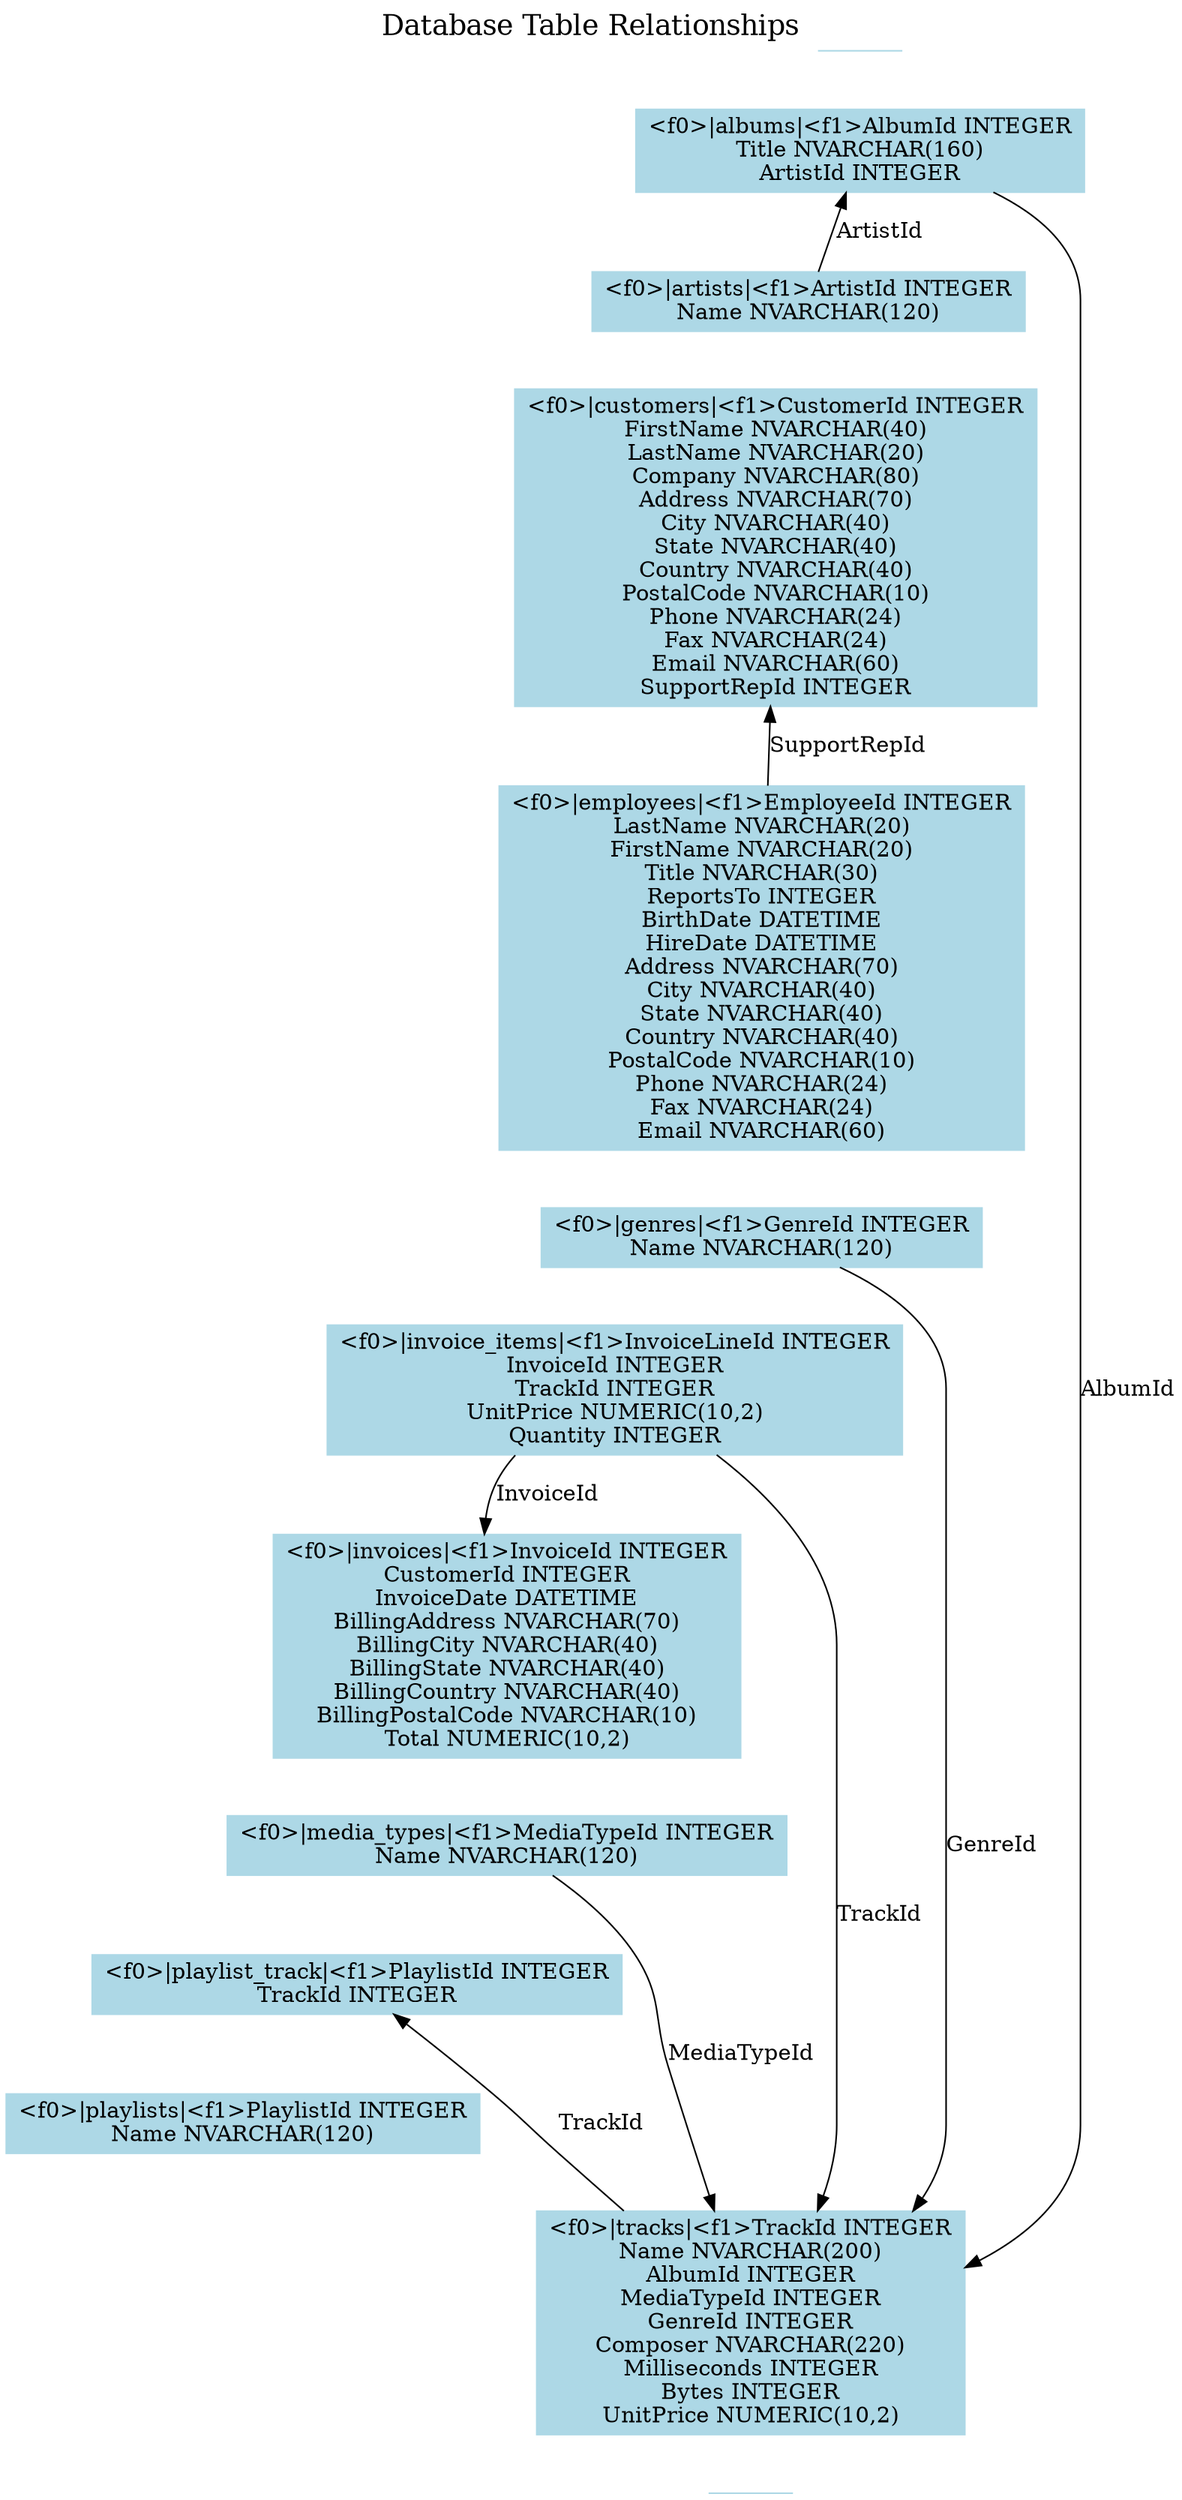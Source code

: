 digraph DatabaseRelationships {
graph [label="Database Table Relationships", labelloc=t, fontsize=18, height=600, width=400];

node [shape=box, style=filled, color=lightblue];

# Define Tables
albums [label="<f0>|albums|<f1>AlbumId INTEGER\nTitle NVARCHAR(160)\nArtistId INTEGER"];
artists [label="<f0>|artists|<f1>ArtistId INTEGER\nName NVARCHAR(120)"];
customers [label="<f0>|customers|<f1>CustomerId INTEGER\nFirstName NVARCHAR(40)\nLastName NVARCHAR(20)\nCompany NVARCHAR(80)\nAddress NVARCHAR(70)\nCity NVARCHAR(40)\nState NVARCHAR(40)\nCountry NVARCHAR(40)\nPostalCode NVARCHAR(10)\nPhone NVARCHAR(24)\nFax NVARCHAR(24)\nEmail NVARCHAR(60)\nSupportRepId INTEGER"];
employees [label="<f0>|employees|<f1>EmployeeId INTEGER\nLastName NVARCHAR(20)\nFirstName NVARCHAR(20)\nTitle NVARCHAR(30)\nReportsTo INTEGER\nBirthDate DATETIME\nHireDate DATETIME\nAddress NVARCHAR(70)\nCity NVARCHAR(40)\nState NVARCHAR(40)\nCountry NVARCHAR(40)\nPostalCode NVARCHAR(10)\nPhone NVARCHAR(24)\nFax NVARCHAR(24)\nEmail NVARCHAR(60)"];
genres [label="<f0>|genres|<f1>GenreId INTEGER\nName NVARCHAR(120)"];
invoice_items [label="<f0>|invoice_items|<f1>InvoiceLineId INTEGER\nInvoiceId INTEGER\nTrackId INTEGER\nUnitPrice NUMERIC(10,2)\nQuantity INTEGER"];
invoices [label="<f0>|invoices|<f1>InvoiceId INTEGER\nCustomerId INTEGER\nInvoiceDate DATETIME\nBillingAddress NVARCHAR(70)\nBillingCity NVARCHAR(40)\nBillingState NVARCHAR(40)\nBillingCountry NVARCHAR(40)\nBillingPostalCode NVARCHAR(10)\nTotal NUMERIC(10,2)"];
media_types [label="<f0>|media_types|<f1>MediaTypeId INTEGER\nName NVARCHAR(120)"];
playlist_track [label="<f0>|playlist_track|<f1>PlaylistId INTEGER\nTrackId INTEGER"];
playlists [label="<f0>|playlists|<f1>PlaylistId INTEGER\nName NVARCHAR(120)"];
tracks [label="<f0>|tracks|<f1>TrackId INTEGER\nName NVARCHAR(200)\nAlbumId INTEGER\nMediaTypeId INTEGER\nGenreId INTEGER\nComposer NVARCHAR(220)\nMilliseconds INTEGER\nBytes INTEGER\nUnitPrice NUMERIC(10,2)"];

# Define Relationships
# Albums and Artists
artists:f0 -> albums:f1 [label="ArtistId"];

# Customers and Employees
employees:f0 -> customers:f1 [label="SupportRepId"];

# Invoice Items
invoice_items:f0 -> invoices:f1 [label="InvoiceId"];
invoice_items:f2 -> tracks:f0 [label="TrackId"];

# Tracks
albums:f0 -> tracks:f2 [label="AlbumId"];
genres:f0 -> tracks:f4 [label="GenreId"];
media_types:f0 -> tracks:f3 [label="MediaTypeId"];

# Playlists
tracks:f0 -> playlist_track:f1 [label="TrackId"];

# Display Nodes
node [shape=none, height=0, margin=0, label=""];

begin -> albums:f0 [style=invis]
albums:f1 -> artists:f0 [style=invis]
artists:f1 -> customers:f0 [style=invis]
customers:f1 -> employees:f0 [style=invis]
employees:f1 -> genres:f0 [style=invis]
genres:f1 -> invoice_items:f0 [style=invis]
invoice_items:f1 -> invoices:f0 [style=invis]
invoices:f1 -> media_types:f0 [style=invis]
media_types:f1 -> playlist_track:f0 [style=invis]
playlist_track:f1 -> playlists:f0 [style=invis]
playlists:f1 -> tracks:f0 [style=invis]
tracks:f1 -> end [style=invis]
}